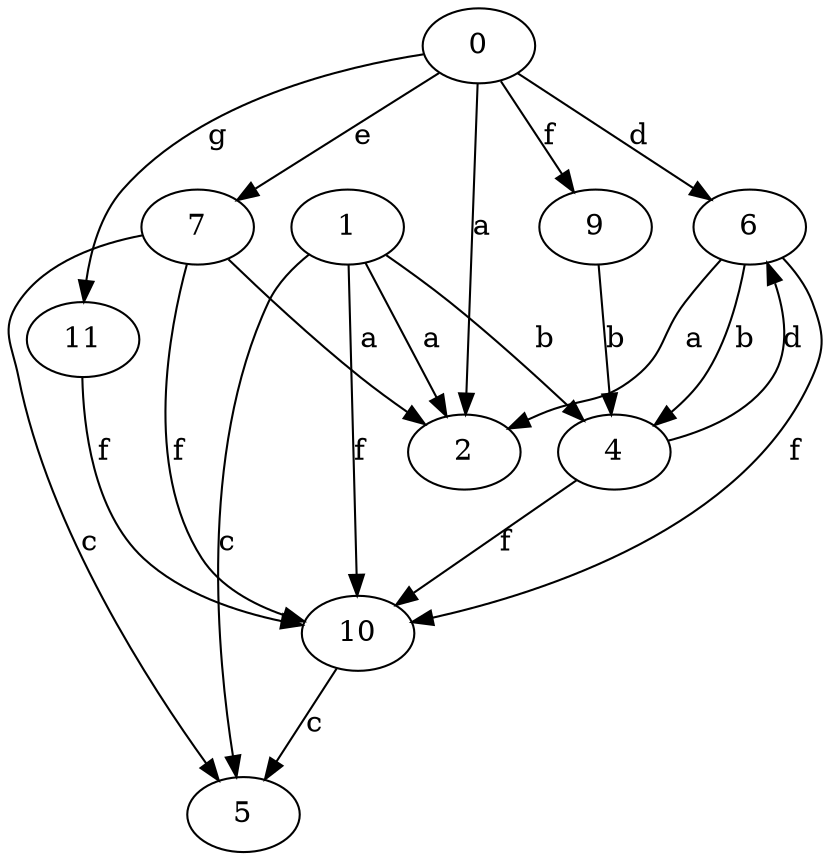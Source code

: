 strict digraph  {
2;
4;
5;
6;
7;
0;
9;
10;
11;
1;
4 -> 6  [label=d];
4 -> 10  [label=f];
6 -> 2  [label=a];
6 -> 4  [label=b];
6 -> 10  [label=f];
7 -> 2  [label=a];
7 -> 5  [label=c];
7 -> 10  [label=f];
0 -> 2  [label=a];
0 -> 6  [label=d];
0 -> 7  [label=e];
0 -> 9  [label=f];
0 -> 11  [label=g];
9 -> 4  [label=b];
10 -> 5  [label=c];
11 -> 10  [label=f];
1 -> 2  [label=a];
1 -> 4  [label=b];
1 -> 5  [label=c];
1 -> 10  [label=f];
}
